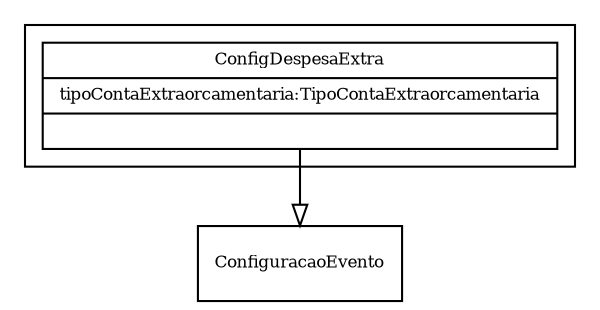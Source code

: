digraph G{
fontname = "Times-Roman"
fontsize = 8

node [
        fontname = "Times-Roman"
        fontsize = 8
        shape = "record"
]

edge [
        fontname = "Times-Roman"
        fontsize = 8
]

subgraph clusterCONFIGURACAO_DE_DESPESA_EXTRAORCAMENTARIA
{
ConfigDespesaExtra [label = "{ConfigDespesaExtra|tipoContaExtraorcamentaria:TipoContaExtraorcamentaria\l|\l}"]
}
edge [ arrowhead = "empty" headlabel = "" taillabel = ""] ConfigDespesaExtra -> ConfiguracaoEvento
}

